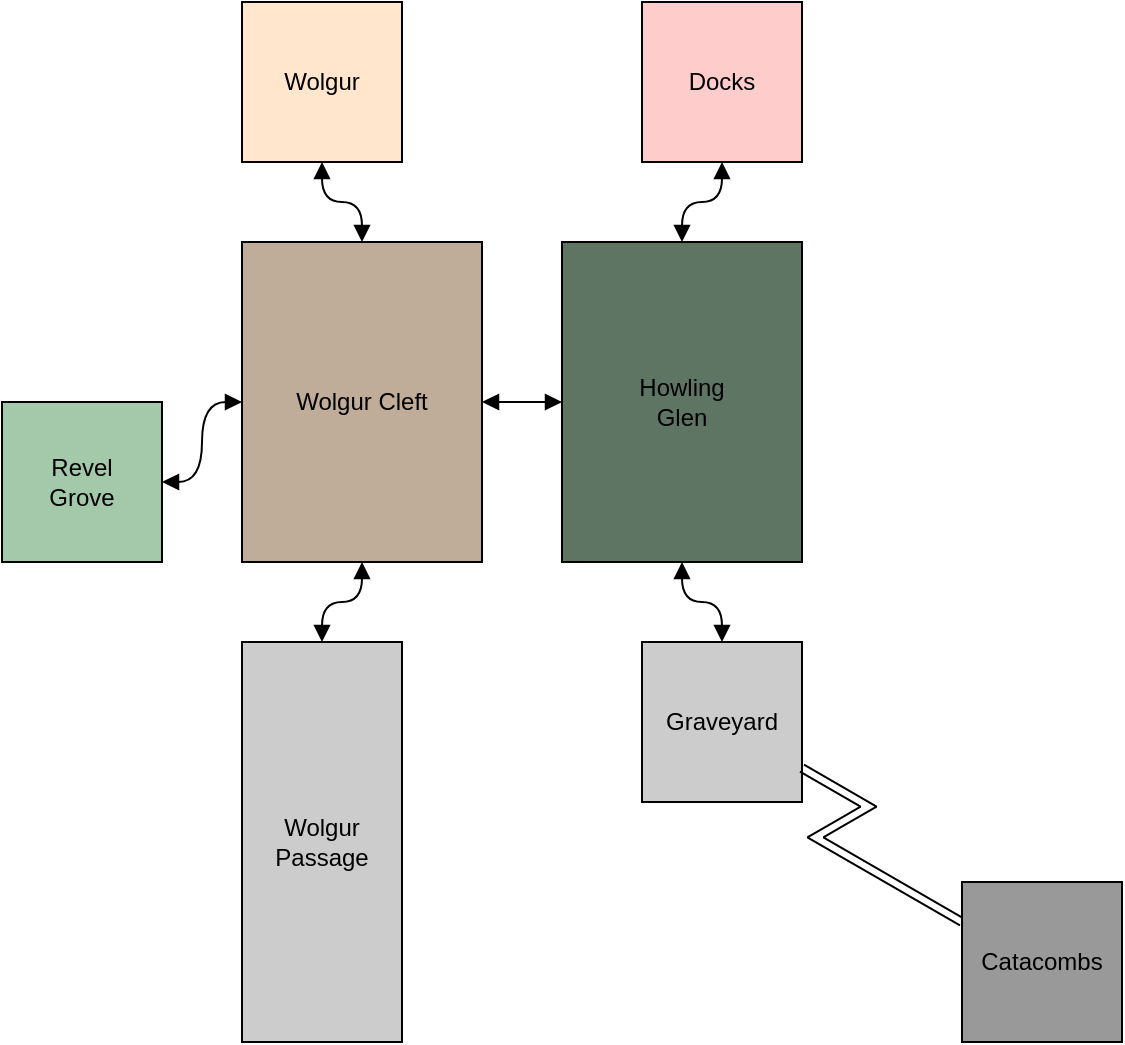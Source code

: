 <mxfile version="20.7.4" type="device"><diagram id="Dx86SVYk8n7VHpETjjpn" name="Page-1"><mxGraphModel dx="2060" dy="1190" grid="1" gridSize="10" guides="1" tooltips="1" connect="1" arrows="1" fold="1" page="1" pageScale="1" pageWidth="850" pageHeight="1100" math="0" shadow="0"><root><mxCell id="0"/><mxCell id="1" parent="0"/><mxCell id="4JQc__DcjYfB33ck36HG-8" style="edgeStyle=orthogonalEdgeStyle;rounded=0;orthogonalLoop=1;jettySize=auto;html=1;entryX=0.5;entryY=0;entryDx=0;entryDy=0;curved=1;startArrow=block;startFill=1;endArrow=block;endFill=1;" parent="1" source="4JQc__DcjYfB33ck36HG-1" target="4JQc__DcjYfB33ck36HG-2" edge="1"><mxGeometry relative="1" as="geometry"/></mxCell><mxCell id="4JQc__DcjYfB33ck36HG-1" value="Wolgur" style="rounded=0;whiteSpace=wrap;html=1;fillColor=#FFE6CC;" parent="1" vertex="1"><mxGeometry x="320" y="80" width="80" height="80" as="geometry"/></mxCell><mxCell id="4JQc__DcjYfB33ck36HG-11" style="edgeStyle=orthogonalEdgeStyle;curved=1;rounded=0;orthogonalLoop=1;jettySize=auto;html=1;entryX=0;entryY=0.5;entryDx=0;entryDy=0;startArrow=block;startFill=1;endArrow=block;endFill=1;" parent="1" source="4JQc__DcjYfB33ck36HG-2" target="4JQc__DcjYfB33ck36HG-3" edge="1"><mxGeometry relative="1" as="geometry"/></mxCell><mxCell id="4JQc__DcjYfB33ck36HG-12" style="edgeStyle=orthogonalEdgeStyle;curved=1;rounded=0;orthogonalLoop=1;jettySize=auto;html=1;entryX=0.5;entryY=0;entryDx=0;entryDy=0;startArrow=block;startFill=1;endArrow=block;endFill=1;" parent="1" source="4JQc__DcjYfB33ck36HG-2" target="4JQc__DcjYfB33ck36HG-7" edge="1"><mxGeometry relative="1" as="geometry"/></mxCell><mxCell id="4JQc__DcjYfB33ck36HG-2" value="Wolgur Cleft" style="rounded=0;whiteSpace=wrap;html=1;fillColor=#BFAD99;" parent="1" vertex="1"><mxGeometry x="320" y="200" width="120" height="160" as="geometry"/></mxCell><mxCell id="4JQc__DcjYfB33ck36HG-13" style="edgeStyle=orthogonalEdgeStyle;curved=1;rounded=0;orthogonalLoop=1;jettySize=auto;html=1;exitX=0.5;exitY=1;exitDx=0;exitDy=0;entryX=0.5;entryY=0;entryDx=0;entryDy=0;startArrow=block;startFill=1;endArrow=block;endFill=1;" parent="1" source="4JQc__DcjYfB33ck36HG-3" target="4JQc__DcjYfB33ck36HG-5" edge="1"><mxGeometry relative="1" as="geometry"/></mxCell><mxCell id="4JQc__DcjYfB33ck36HG-3" value="Howling&lt;br&gt;Glen" style="rounded=0;whiteSpace=wrap;html=1;fillColor=#5F7563;" parent="1" vertex="1"><mxGeometry x="480" y="200" width="120" height="160" as="geometry"/></mxCell><mxCell id="4JQc__DcjYfB33ck36HG-10" style="edgeStyle=orthogonalEdgeStyle;curved=1;rounded=0;orthogonalLoop=1;jettySize=auto;html=1;exitX=0.5;exitY=1;exitDx=0;exitDy=0;entryX=0.5;entryY=0;entryDx=0;entryDy=0;startArrow=block;startFill=1;endArrow=block;endFill=1;" parent="1" source="4JQc__DcjYfB33ck36HG-4" target="4JQc__DcjYfB33ck36HG-3" edge="1"><mxGeometry relative="1" as="geometry"/></mxCell><mxCell id="4JQc__DcjYfB33ck36HG-4" value="Docks" style="rounded=0;whiteSpace=wrap;html=1;fillColor=#FFCCCC;" parent="1" vertex="1"><mxGeometry x="520" y="80" width="80" height="80" as="geometry"/></mxCell><mxCell id="4JQc__DcjYfB33ck36HG-5" value="Graveyard" style="rounded=0;whiteSpace=wrap;html=1;fillColor=#CCCCCC;" parent="1" vertex="1"><mxGeometry x="520" y="400" width="80" height="80" as="geometry"/></mxCell><mxCell id="4JQc__DcjYfB33ck36HG-17" value="" style="edgeStyle=isometricEdgeStyle;rounded=0;orthogonalLoop=1;jettySize=auto;html=1;startArrow=block;startFill=1;endArrow=block;endFill=1;shape=link;exitX=0;exitY=0.25;exitDx=0;exitDy=0;elbow=vertical;" parent="1" source="4JQc__DcjYfB33ck36HG-6" target="4JQc__DcjYfB33ck36HG-5" edge="1"><mxGeometry relative="1" as="geometry"><mxPoint x="600" y="480" as="targetPoint"/></mxGeometry></mxCell><mxCell id="4JQc__DcjYfB33ck36HG-6" value="Catacombs" style="rounded=0;whiteSpace=wrap;html=1;fillColor=#999999;" parent="1" vertex="1"><mxGeometry x="680" y="520" width="80" height="80" as="geometry"/></mxCell><mxCell id="4JQc__DcjYfB33ck36HG-7" value="Wolgur&lt;br&gt;Passage" style="rounded=0;whiteSpace=wrap;html=1;fillColor=#CCCCCC;" parent="1" vertex="1"><mxGeometry x="320" y="400" width="80" height="200" as="geometry"/></mxCell><mxCell id="4JQc__DcjYfB33ck36HG-16" style="edgeStyle=orthogonalEdgeStyle;curved=1;rounded=0;orthogonalLoop=1;jettySize=auto;html=1;entryX=0;entryY=0.5;entryDx=0;entryDy=0;startArrow=block;startFill=1;endArrow=block;endFill=1;" parent="1" source="4JQc__DcjYfB33ck36HG-15" target="4JQc__DcjYfB33ck36HG-2" edge="1"><mxGeometry relative="1" as="geometry"/></mxCell><mxCell id="4JQc__DcjYfB33ck36HG-15" value="Revel&lt;br&gt;Grove" style="rounded=0;whiteSpace=wrap;html=1;fillColor=#A3C9AA;" parent="1" vertex="1"><mxGeometry x="200" y="280" width="80" height="80" as="geometry"/></mxCell></root></mxGraphModel></diagram></mxfile>